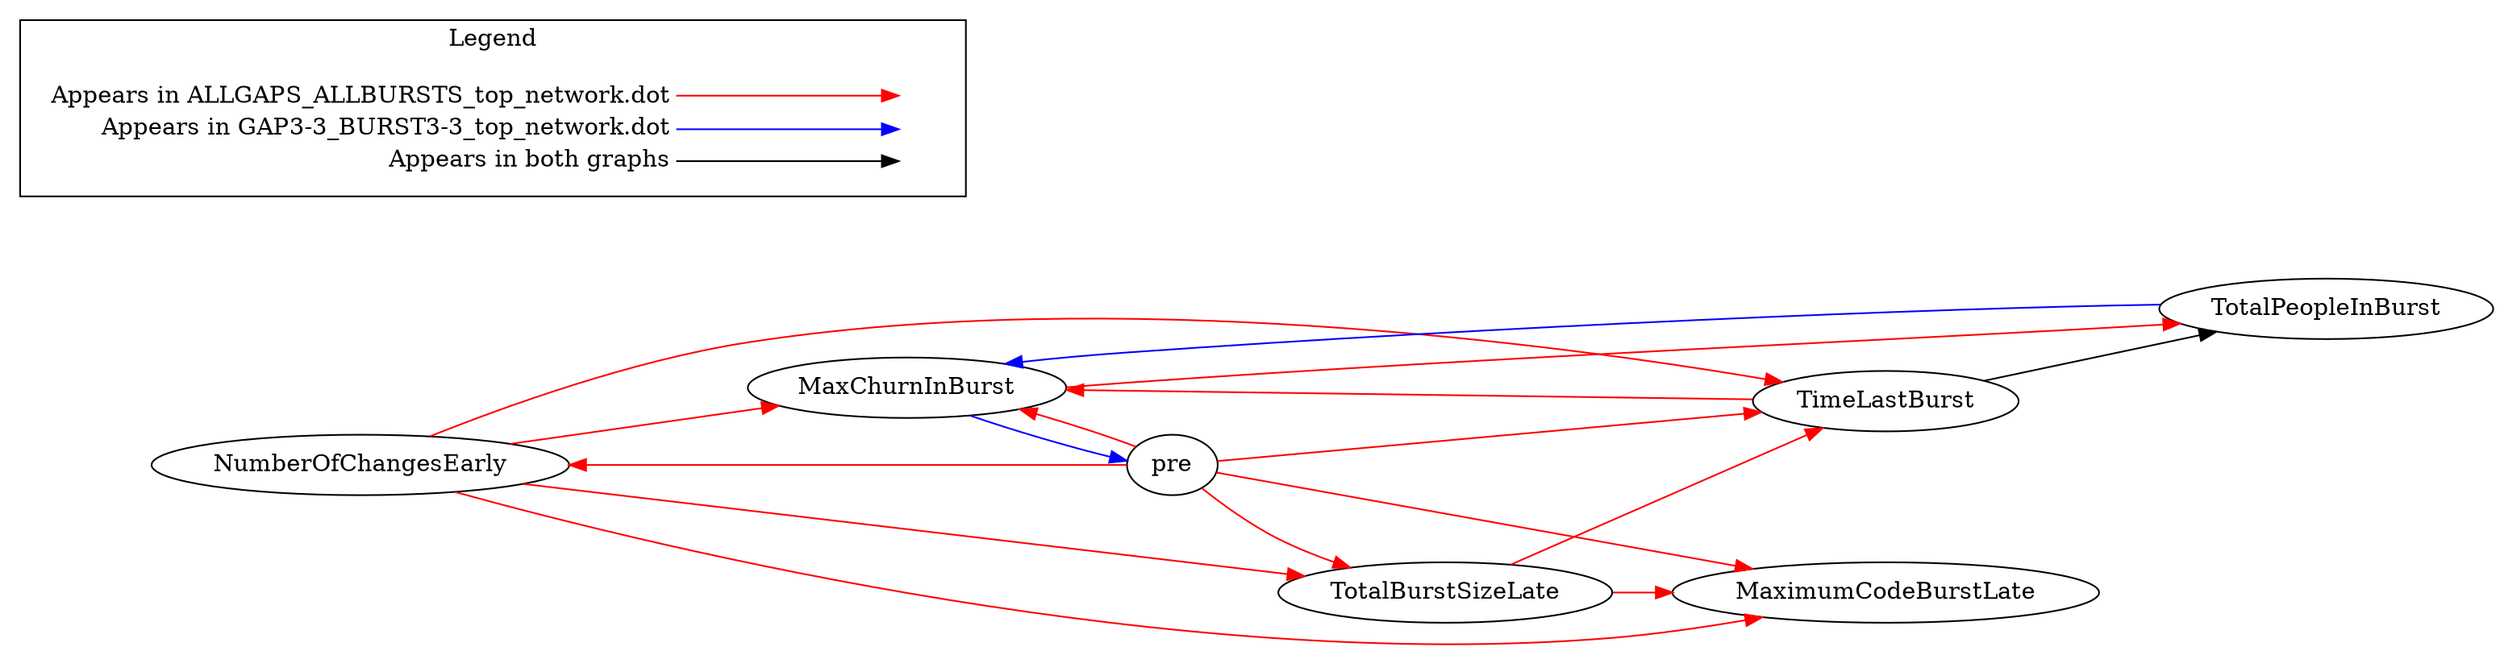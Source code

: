 digraph {
NumberOfChangesEarly -> MaxChurnInBurst[color="red"];
NumberOfChangesEarly -> TimeLastBurst[color="red"];
NumberOfChangesEarly -> MaximumCodeBurstLate[color="red"];
NumberOfChangesEarly -> TotalBurstSizeLate[color="red"];
pre -> NumberOfChangesEarly[color="red"];
pre -> MaxChurnInBurst[color="red"];
pre -> TimeLastBurst[color="red"];
pre -> MaximumCodeBurstLate[color="red"];
pre -> TotalBurstSizeLate[color="red"];
MaxChurnInBurst -> TotalPeopleInBurst[color="red"];
TimeLastBurst -> MaxChurnInBurst[color="red"];
TotalBurstSizeLate -> TimeLastBurst[color="red"];
TotalBurstSizeLate -> MaximumCodeBurstLate[color="red"];
TimeLastBurst -> TotalPeopleInBurst[color="black"];
TotalPeopleInBurst -> MaxChurnInBurst[color="blue"];
MaxChurnInBurst -> pre[color="blue"];

  rankdir=LR
  node [shape=plaintext]
  subgraph cluster_01 { 
    label = "Legend";
    key [label=<<table border="0" cellpadding="2" cellspacing="0" cellborder="0">
      <tr><td align="right" port="i1">Appears in ALLGAPS_ALLBURSTS_top_network.dot</td></tr>
      <tr><td align="right" port="i2">Appears in GAP3-3_BURST3-3_top_network.dot</td></tr>
      <tr><td align="right" port="i3">Appears in both graphs</td></tr>
      </table>>]
    key2 [label=<<table border="0" cellpadding="2" cellspacing="0" cellborder="0">
      <tr><td port="i1">&nbsp;</td></tr>
      <tr><td port="i2">&nbsp;</td></tr>
      <tr><td port="i3">&nbsp;</td></tr>
      </table>>]
    key:i1:e -> key2:i1:w [color=red]
    key:i2:e -> key2:i2:w [color=blue]
    key:i3:e -> key2:i3:w [color=black]
  }
}